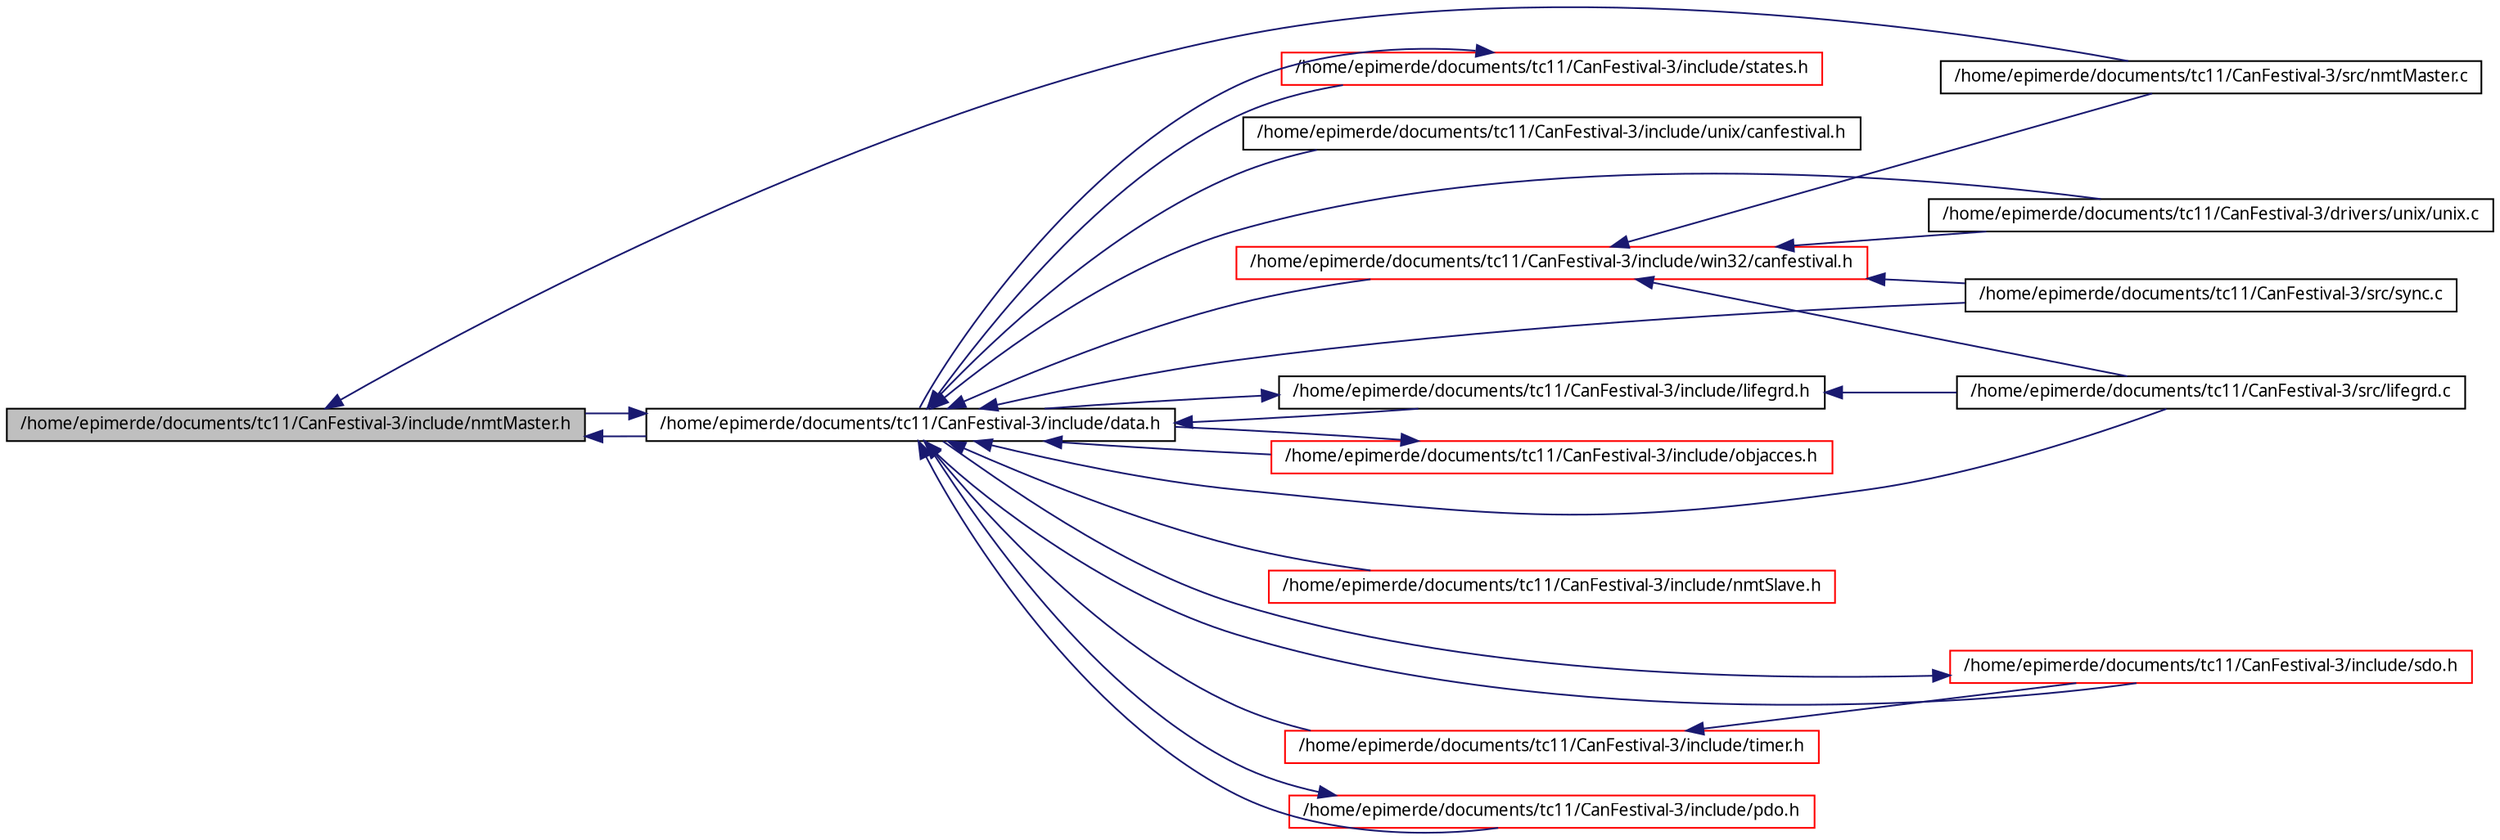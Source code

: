 digraph G
{
  edge [fontname="FreeSans.ttf",fontsize=10,labelfontname="FreeSans.ttf",labelfontsize=10];
  node [fontname="FreeSans.ttf",fontsize=10,shape=record];
  rankdir=LR;
  Node1 [label="/home/epimerde/documents/tc11/CanFestival-3/include/nmtMaster.h",height=0.2,width=0.4,color="black", fillcolor="grey75", style="filled" fontcolor="black"];
  Node1 -> Node2 [dir=back,color="midnightblue",fontsize=10,style="solid",fontname="FreeSans.ttf"];
  Node2 [label="/home/epimerde/documents/tc11/CanFestival-3/src/nmtMaster.c",height=0.2,width=0.4,color="black", fillcolor="white", style="filled",URL="$nmtMaster_8c.html"];
  Node1 -> Node3 [dir=back,color="midnightblue",fontsize=10,style="solid",fontname="FreeSans.ttf"];
  Node3 [label="/home/epimerde/documents/tc11/CanFestival-3/include/data.h",height=0.2,width=0.4,color="black", fillcolor="white", style="filled",URL="$data_8h.html"];
  Node3 -> Node4 [dir=back,color="midnightblue",fontsize=10,style="solid",fontname="FreeSans.ttf"];
  Node4 [label="/home/epimerde/documents/tc11/CanFestival-3/drivers/unix/unix.c",height=0.2,width=0.4,color="black", fillcolor="white", style="filled",URL="$unix_8c.html"];
  Node3 -> Node5 [dir=back,color="midnightblue",fontsize=10,style="solid",fontname="FreeSans.ttf"];
  Node5 [label="/home/epimerde/documents/tc11/CanFestival-3/src/lifegrd.c",height=0.2,width=0.4,color="black", fillcolor="white", style="filled",URL="$lifegrd_8c.html"];
  Node3 -> Node6 [dir=back,color="midnightblue",fontsize=10,style="solid",fontname="FreeSans.ttf"];
  Node6 [label="/home/epimerde/documents/tc11/CanFestival-3/src/sync.c",height=0.2,width=0.4,color="black", fillcolor="white", style="filled",URL="$sync_8c.html"];
  Node3 -> Node7 [dir=back,color="midnightblue",fontsize=10,style="solid",fontname="FreeSans.ttf"];
  Node7 [label="/home/epimerde/documents/tc11/CanFestival-3/include/objacces.h",height=0.2,width=0.4,color="red", fillcolor="white", style="filled",URL="$objacces_8h.html"];
  Node7 -> Node3 [dir=back,color="midnightblue",fontsize=10,style="solid",fontname="FreeSans.ttf"];
  Node3 -> Node8 [dir=back,color="midnightblue",fontsize=10,style="solid",fontname="FreeSans.ttf"];
  Node8 [label="/home/epimerde/documents/tc11/CanFestival-3/include/lifegrd.h",height=0.2,width=0.4,color="black", fillcolor="white", style="filled",URL="$lifegrd_8h.html"];
  Node8 -> Node5 [dir=back,color="midnightblue",fontsize=10,style="solid",fontname="FreeSans.ttf"];
  Node8 -> Node3 [dir=back,color="midnightblue",fontsize=10,style="solid",fontname="FreeSans.ttf"];
  Node3 -> Node1 [dir=back,color="midnightblue",fontsize=10,style="solid",fontname="FreeSans.ttf"];
  Node3 -> Node9 [dir=back,color="midnightblue",fontsize=10,style="solid",fontname="FreeSans.ttf"];
  Node9 [label="/home/epimerde/documents/tc11/CanFestival-3/include/nmtSlave.h",height=0.2,width=0.4,color="red", fillcolor="white", style="filled",URL="$nmtSlave_8h.html"];
  Node3 -> Node10 [dir=back,color="midnightblue",fontsize=10,style="solid",fontname="FreeSans.ttf"];
  Node10 [label="/home/epimerde/documents/tc11/CanFestival-3/include/timer.h",height=0.2,width=0.4,color="red", fillcolor="white", style="filled",URL="$timer_8h.html"];
  Node10 -> Node11 [dir=back,color="midnightblue",fontsize=10,style="solid",fontname="FreeSans.ttf"];
  Node11 [label="/home/epimerde/documents/tc11/CanFestival-3/include/sdo.h",height=0.2,width=0.4,color="red", fillcolor="white", style="filled",URL="$sdo_8h.html"];
  Node11 -> Node3 [dir=back,color="midnightblue",fontsize=10,style="solid",fontname="FreeSans.ttf"];
  Node3 -> Node11 [dir=back,color="midnightblue",fontsize=10,style="solid",fontname="FreeSans.ttf"];
  Node3 -> Node12 [dir=back,color="midnightblue",fontsize=10,style="solid",fontname="FreeSans.ttf"];
  Node12 [label="/home/epimerde/documents/tc11/CanFestival-3/include/pdo.h",height=0.2,width=0.4,color="red", fillcolor="white", style="filled",URL="$pdo_8h.html"];
  Node12 -> Node3 [dir=back,color="midnightblue",fontsize=10,style="solid",fontname="FreeSans.ttf"];
  Node3 -> Node13 [dir=back,color="midnightblue",fontsize=10,style="solid",fontname="FreeSans.ttf"];
  Node13 [label="/home/epimerde/documents/tc11/CanFestival-3/include/states.h",height=0.2,width=0.4,color="red", fillcolor="white", style="filled",URL="$states_8h.html"];
  Node13 -> Node3 [dir=back,color="midnightblue",fontsize=10,style="solid",fontname="FreeSans.ttf"];
  Node3 -> Node14 [dir=back,color="midnightblue",fontsize=10,style="solid",fontname="FreeSans.ttf"];
  Node14 [label="/home/epimerde/documents/tc11/CanFestival-3/include/unix/canfestival.h",height=0.2,width=0.4,color="black", fillcolor="white", style="filled",URL="$unix_2canfestival_8h.html"];
  Node3 -> Node15 [dir=back,color="midnightblue",fontsize=10,style="solid",fontname="FreeSans.ttf"];
  Node15 [label="/home/epimerde/documents/tc11/CanFestival-3/include/win32/canfestival.h",height=0.2,width=0.4,color="red", fillcolor="white", style="filled",URL="$win32_2canfestival_8h.html"];
  Node15 -> Node4 [dir=back,color="midnightblue",fontsize=10,style="solid",fontname="FreeSans.ttf"];
  Node15 -> Node5 [dir=back,color="midnightblue",fontsize=10,style="solid",fontname="FreeSans.ttf"];
  Node15 -> Node2 [dir=back,color="midnightblue",fontsize=10,style="solid",fontname="FreeSans.ttf"];
  Node15 -> Node6 [dir=back,color="midnightblue",fontsize=10,style="solid",fontname="FreeSans.ttf"];
}
